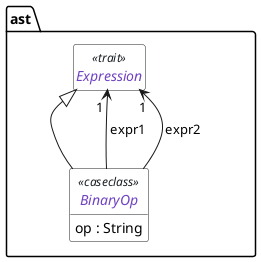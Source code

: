 @startuml
package ast {
abstract class Expression << trait>>
abstract class BinaryOp << caseclass >> {
    op : String  
}  

Expression <|-- BinaryOp : "   " 
BinaryOp --> "1 " Expression : " expr1   "
BinaryOp --> "1" Expression : " expr2"
}
hide circle 
hide Expression members 
hide methods

skinparam defaultFontName Source Code Pro

skinparam ClassStereotypeFontColor #1b1f23

skinparam class {
    BackgroundColor White
    BorderColor #1b1f23
    ArrowColor #1b1f23
    FontColor #6f42c1
}

skinparam note {
    BackgroundColor White
    BorderColor #1b1f23
    ArrowColor #1b1f23
    FontColor #d73a49
}


skinparam stereotype {
    FontColor #d73a49
}
@enduml